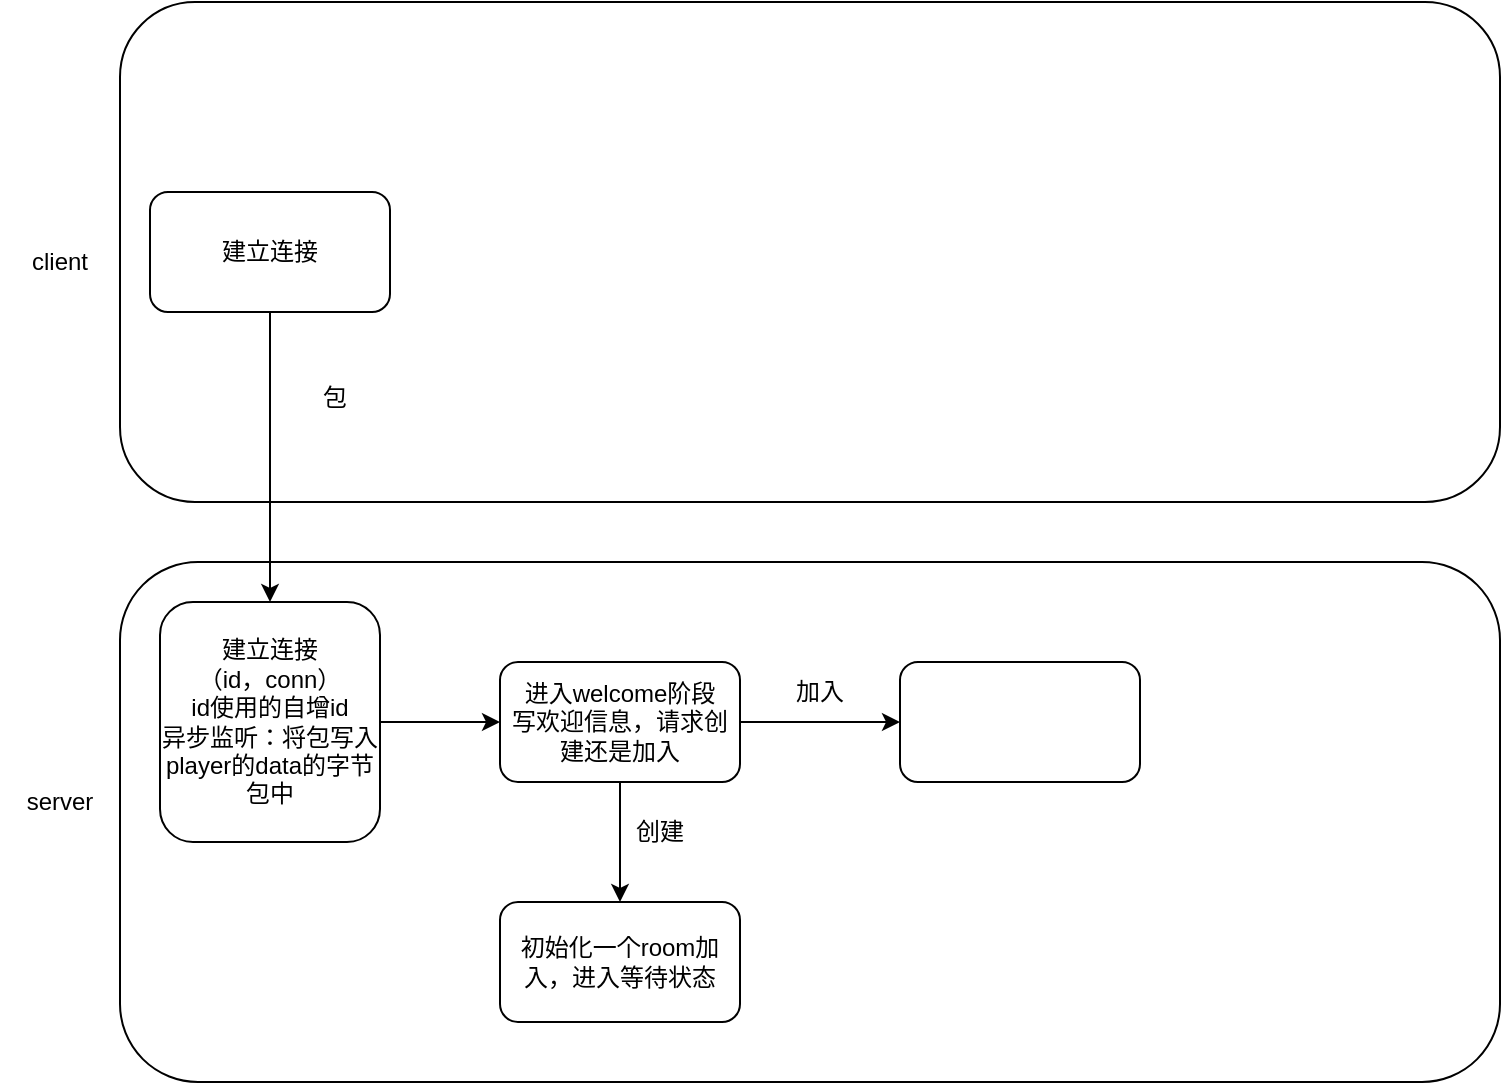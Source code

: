 <mxfile version="26.0.10">
  <diagram name="第 1 页" id="KMdVEAsDgycOJ4zT3drV">
    <mxGraphModel dx="1026" dy="650" grid="1" gridSize="10" guides="1" tooltips="1" connect="1" arrows="1" fold="1" page="1" pageScale="1" pageWidth="827" pageHeight="1169" math="0" shadow="0">
      <root>
        <mxCell id="0" />
        <mxCell id="1" parent="0" />
        <mxCell id="BT2NgeinofUzeferAk7I-2" value="" style="rounded=1;whiteSpace=wrap;html=1;" vertex="1" parent="1">
          <mxGeometry x="80" y="310" width="690" height="260" as="geometry" />
        </mxCell>
        <mxCell id="BT2NgeinofUzeferAk7I-12" value="" style="edgeStyle=orthogonalEdgeStyle;rounded=0;orthogonalLoop=1;jettySize=auto;html=1;" edge="1" parent="1" source="BT2NgeinofUzeferAk7I-3" target="BT2NgeinofUzeferAk7I-11">
          <mxGeometry relative="1" as="geometry" />
        </mxCell>
        <mxCell id="BT2NgeinofUzeferAk7I-3" value="建立连接&lt;div&gt;（id，conn）&lt;/div&gt;&lt;div&gt;id使用的自增id&lt;/div&gt;&lt;div&gt;异步监听：将包写入player的data的字节包中&lt;/div&gt;" style="rounded=1;whiteSpace=wrap;html=1;" vertex="1" parent="1">
          <mxGeometry x="100" y="330" width="110" height="120" as="geometry" />
        </mxCell>
        <mxCell id="BT2NgeinofUzeferAk7I-4" value="" style="rounded=1;whiteSpace=wrap;html=1;" vertex="1" parent="1">
          <mxGeometry x="80" y="30" width="690" height="250" as="geometry" />
        </mxCell>
        <mxCell id="BT2NgeinofUzeferAk7I-5" value="client" style="text;html=1;align=center;verticalAlign=middle;whiteSpace=wrap;rounded=0;" vertex="1" parent="1">
          <mxGeometry x="20" y="145" width="60" height="30" as="geometry" />
        </mxCell>
        <mxCell id="BT2NgeinofUzeferAk7I-6" value="server" style="text;html=1;align=center;verticalAlign=middle;whiteSpace=wrap;rounded=0;" vertex="1" parent="1">
          <mxGeometry x="20" y="415" width="60" height="30" as="geometry" />
        </mxCell>
        <mxCell id="BT2NgeinofUzeferAk7I-8" value="" style="edgeStyle=orthogonalEdgeStyle;rounded=0;orthogonalLoop=1;jettySize=auto;html=1;" edge="1" parent="1" source="BT2NgeinofUzeferAk7I-7" target="BT2NgeinofUzeferAk7I-3">
          <mxGeometry relative="1" as="geometry" />
        </mxCell>
        <mxCell id="BT2NgeinofUzeferAk7I-7" value="建立连接" style="rounded=1;whiteSpace=wrap;html=1;" vertex="1" parent="1">
          <mxGeometry x="95" y="125" width="120" height="60" as="geometry" />
        </mxCell>
        <mxCell id="BT2NgeinofUzeferAk7I-10" value="包&lt;div&gt;&lt;br&gt;&lt;/div&gt;" style="text;html=1;align=center;verticalAlign=middle;whiteSpace=wrap;rounded=0;" vertex="1" parent="1">
          <mxGeometry x="155" y="210" width="65" height="50" as="geometry" />
        </mxCell>
        <mxCell id="BT2NgeinofUzeferAk7I-14" value="" style="edgeStyle=orthogonalEdgeStyle;rounded=0;orthogonalLoop=1;jettySize=auto;html=1;" edge="1" parent="1" source="BT2NgeinofUzeferAk7I-11" target="BT2NgeinofUzeferAk7I-13">
          <mxGeometry relative="1" as="geometry" />
        </mxCell>
        <mxCell id="BT2NgeinofUzeferAk7I-19" value="" style="edgeStyle=orthogonalEdgeStyle;rounded=0;orthogonalLoop=1;jettySize=auto;html=1;" edge="1" parent="1" source="BT2NgeinofUzeferAk7I-11" target="BT2NgeinofUzeferAk7I-18">
          <mxGeometry relative="1" as="geometry" />
        </mxCell>
        <mxCell id="BT2NgeinofUzeferAk7I-11" value="进入welcome阶段&lt;div&gt;写欢迎信息，请求创建还是加入&lt;/div&gt;" style="whiteSpace=wrap;html=1;rounded=1;" vertex="1" parent="1">
          <mxGeometry x="270" y="360" width="120" height="60" as="geometry" />
        </mxCell>
        <mxCell id="BT2NgeinofUzeferAk7I-13" value="初始化一个room加入，进入等待状态" style="whiteSpace=wrap;html=1;rounded=1;" vertex="1" parent="1">
          <mxGeometry x="270" y="480" width="120" height="60" as="geometry" />
        </mxCell>
        <mxCell id="BT2NgeinofUzeferAk7I-17" value="创建" style="text;html=1;align=center;verticalAlign=middle;whiteSpace=wrap;rounded=0;" vertex="1" parent="1">
          <mxGeometry x="320" y="430" width="60" height="30" as="geometry" />
        </mxCell>
        <mxCell id="BT2NgeinofUzeferAk7I-18" value="" style="whiteSpace=wrap;html=1;rounded=1;" vertex="1" parent="1">
          <mxGeometry x="470" y="360" width="120" height="60" as="geometry" />
        </mxCell>
        <mxCell id="BT2NgeinofUzeferAk7I-20" value="加入" style="text;html=1;align=center;verticalAlign=middle;whiteSpace=wrap;rounded=0;" vertex="1" parent="1">
          <mxGeometry x="400" y="360" width="60" height="30" as="geometry" />
        </mxCell>
      </root>
    </mxGraphModel>
  </diagram>
</mxfile>
